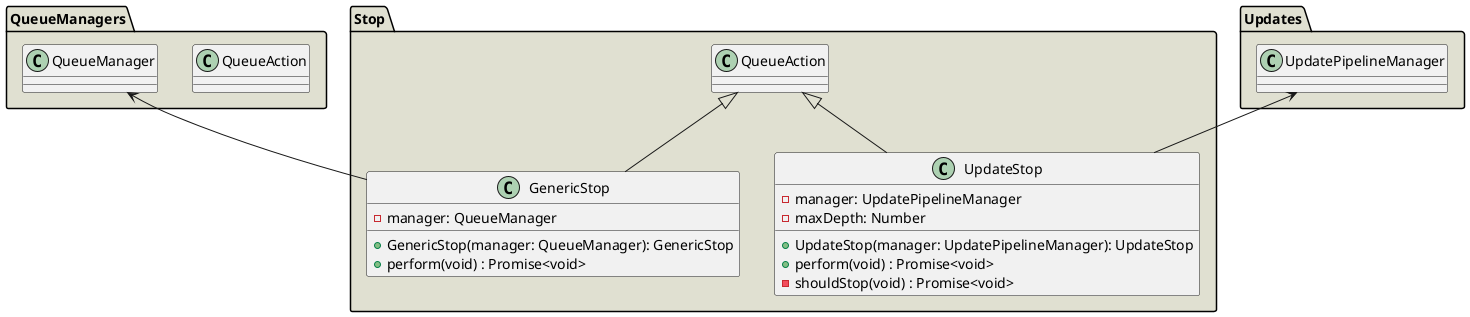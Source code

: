 @startuml
package QueueManagers #e0e0d1 {
    class QueueAction
    class QueueManager
}
package Updates #e0e0d1 {
    class UpdatePipelineManager
}
package Stop #e0e0d1 {
    class GenericStop extends QueueAction {
        - manager: QueueManager
        + GenericStop(manager: QueueManager): GenericStop
        + perform(void) : Promise<void>
    }
    QueueManager <-- GenericStop

    class UpdateStop extends QueueAction {
            - manager: UpdatePipelineManager
            - maxDepth: Number
            + UpdateStop(manager: UpdatePipelineManager): UpdateStop
            + perform(void) : Promise<void>
            - shouldStop(void) : Promise<void>
    }
    UpdatePipelineManager <-- UpdateStop
}

@enduml